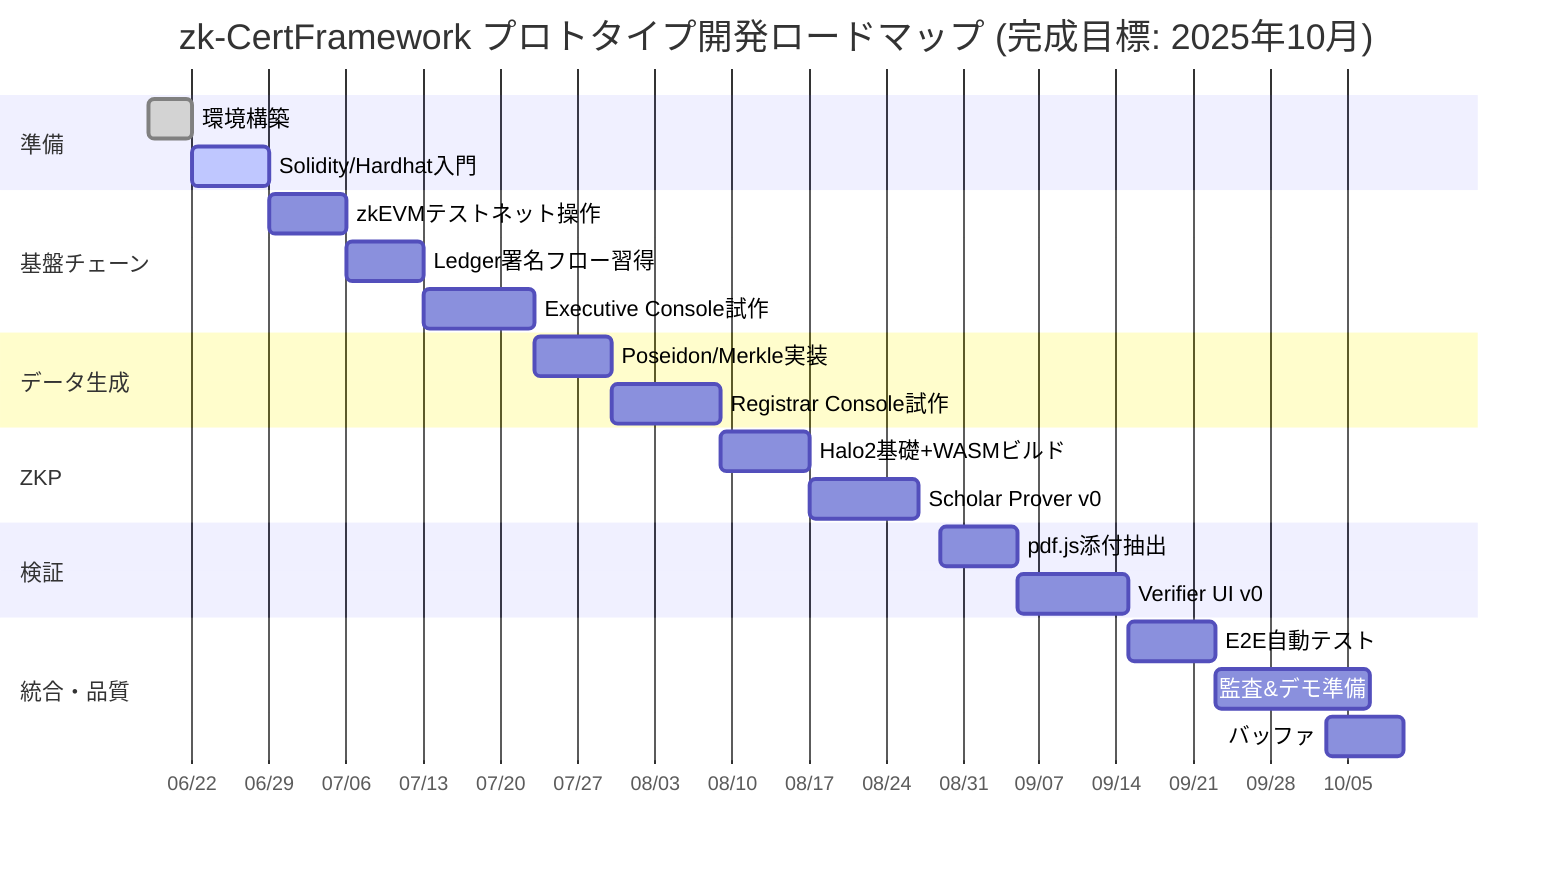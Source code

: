 gantt
    title zk-CertFramework プロトタイプ開発ロードマップ (完成目標: 2025年10月)
    dateFormat  YYYY-MM-DD
    axisFormat  %m/%d

    section 準備
    環境構築                  :done,   prep, 2025-06-18, 4d
    Solidity/Hardhat入門      :active, sol,  after prep, 7d

    section 基盤チェーン
    zkEVMテストネット操作      :chain, 2025-06-29, 7d
    Ledger署名フロー習得       :ledger, after chain, 7d
    Executive Console試作      :execUI, after ledger, 10d

    section データ生成
    Poseidon/Merkle実装        :merkle, 2025-07-23, 7d
    Registrar Console試作      :regUI, after merkle, 10d

    section ZKP
    Halo2基礎+WASMビルド       :halo, 2025-08-09, 8d
    Scholar Prover v0          :prover, after halo, 10d

    section 検証
    pdf.js添付抽出             :pdf, 2025-08-29, 7d
    Verifier UI v0             :verif, after pdf, 10d

    section 統合・品質
    E2E自動テスト              :test, 2025-09-15, 8d
    監査&デモ準備              :audit, after test, 14d
    バッファ                    :buffer, 2025-10-03, 2025-10-10